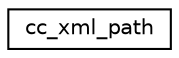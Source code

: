 digraph "Graphical Class Hierarchy"
{
 // LATEX_PDF_SIZE
  edge [fontname="Helvetica",fontsize="10",labelfontname="Helvetica",labelfontsize="10"];
  node [fontname="Helvetica",fontsize="10",shape=record];
  rankdir="LR";
  Node0 [label="cc_xml_path",height=0.2,width=0.4,color="black", fillcolor="white", style="filled",URL="$structcc__xml__path.html",tooltip=" "];
}
